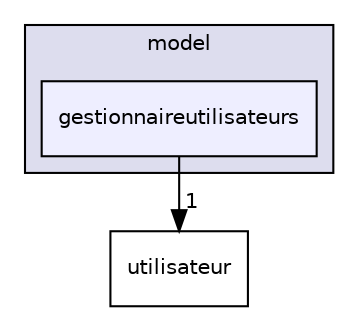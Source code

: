 digraph "/home/sacha/Documents/Fac/L3_S5/CPOA/Projet/Dev/ShareCount/model/gestionnaireutilisateurs" {
  compound=true
  node [ fontsize="10", fontname="Helvetica"];
  edge [ labelfontsize="10", labelfontname="Helvetica"];
  subgraph clusterdir_3f14f6767c31cb4a1d22c13c18cc6fc3 {
    graph [ bgcolor="#ddddee", pencolor="black", label="model" fontname="Helvetica", fontsize="10", URL="dir_3f14f6767c31cb4a1d22c13c18cc6fc3.html"]
  dir_bdff9a41d262cf899d8ec41bd33556d6 [shape=box, label="gestionnaireutilisateurs", style="filled", fillcolor="#eeeeff", pencolor="black", URL="dir_bdff9a41d262cf899d8ec41bd33556d6.html"];
  }
  dir_2b90925f4c93fde14f07719d9e0bff86 [shape=box label="utilisateur" URL="dir_2b90925f4c93fde14f07719d9e0bff86.html"];
  dir_bdff9a41d262cf899d8ec41bd33556d6->dir_2b90925f4c93fde14f07719d9e0bff86 [headlabel="1", labeldistance=1.5 headhref="dir_000005_000008.html"];
}
